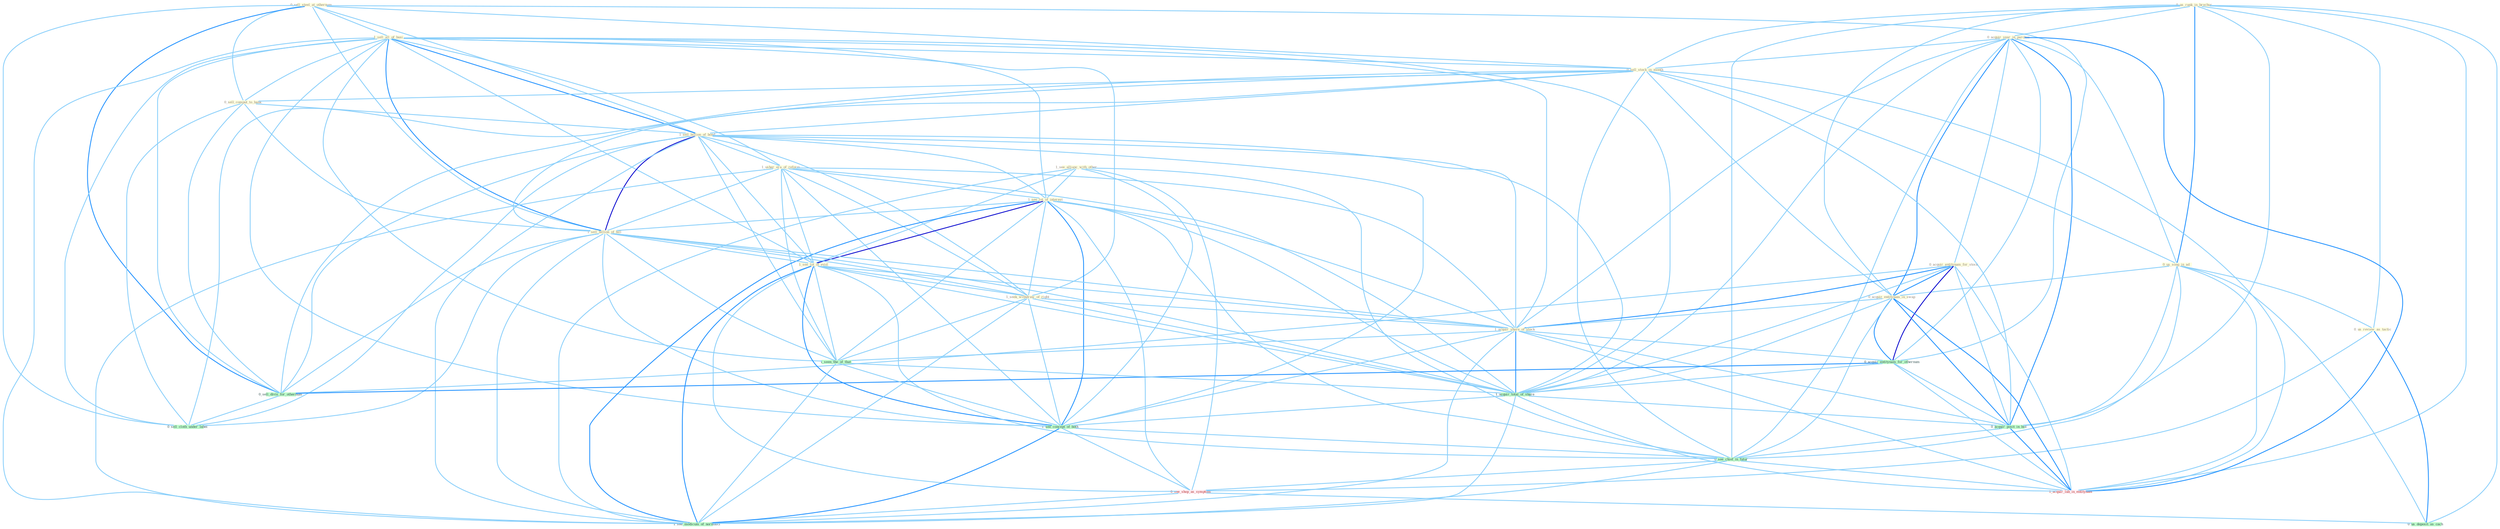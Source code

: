 Graph G{ 
    node
    [shape=polygon,style=filled,width=.5,height=.06,color="#BDFCC9",fixedsize=true,fontsize=4,
    fontcolor="#2f4f4f"];
    {node
    [color="#ffffe0", fontcolor="#8b7d6b"] "0_sell_steel_at_othernum " "1_sell_all_of_busi " "0_us_rank_in_brochur " "0_acquir_year_in_purchas " "1_see_allianc_with_other " "0_sell_stock_in_month " "0_sell_comput_to_bank " "1_sell_billion_of_bond " "0_us_song_in_ad " "1_usher_era_of_reform " "0_acquir_entitynam_for_stock " "1_see_lot_of_interest " "1_sell_billion_of_bill " "0_us_review_as_tactic " "0_acquir_entitynam_in_swap " "1_see_lot_of_evid " "1_seek_withdraw_of_right " "1_acquir_share_of_stock "}
{node [color="#fff0f5", fontcolor="#b22222"] "0_see_shop_as_symptom " "1_acquir_lab_in_entitynam "}
edge [color="#B0E2FF"];

	"0_sell_steel_at_othernum " -- "1_sell_all_of_busi " [w="1", color="#87cefa" ];
	"0_sell_steel_at_othernum " -- "0_sell_stock_in_month " [w="1", color="#87cefa" ];
	"0_sell_steel_at_othernum " -- "0_sell_comput_to_bank " [w="1", color="#87cefa" ];
	"0_sell_steel_at_othernum " -- "1_sell_billion_of_bond " [w="1", color="#87cefa" ];
	"0_sell_steel_at_othernum " -- "1_sell_billion_of_bill " [w="1", color="#87cefa" ];
	"0_sell_steel_at_othernum " -- "0_acquir_entitynam_for_othernum " [w="1", color="#87cefa" ];
	"0_sell_steel_at_othernum " -- "0_sell_divis_for_othernum " [w="2", color="#1e90ff" , len=0.8];
	"0_sell_steel_at_othernum " -- "0_sell_cloth_under_label " [w="1", color="#87cefa" ];
	"1_sell_all_of_busi " -- "0_sell_stock_in_month " [w="1", color="#87cefa" ];
	"1_sell_all_of_busi " -- "0_sell_comput_to_bank " [w="1", color="#87cefa" ];
	"1_sell_all_of_busi " -- "1_sell_billion_of_bond " [w="2", color="#1e90ff" , len=0.8];
	"1_sell_all_of_busi " -- "1_usher_era_of_reform " [w="1", color="#87cefa" ];
	"1_sell_all_of_busi " -- "1_see_lot_of_interest " [w="1", color="#87cefa" ];
	"1_sell_all_of_busi " -- "1_sell_billion_of_bill " [w="2", color="#1e90ff" , len=0.8];
	"1_sell_all_of_busi " -- "1_see_lot_of_evid " [w="1", color="#87cefa" ];
	"1_sell_all_of_busi " -- "1_seek_withdraw_of_right " [w="1", color="#87cefa" ];
	"1_sell_all_of_busi " -- "1_acquir_share_of_stock " [w="1", color="#87cefa" ];
	"1_sell_all_of_busi " -- "1_seen_the_of_that " [w="1", color="#87cefa" ];
	"1_sell_all_of_busi " -- "0_sell_divis_for_othernum " [w="1", color="#87cefa" ];
	"1_sell_all_of_busi " -- "1_acquir_total_of_share " [w="1", color="#87cefa" ];
	"1_sell_all_of_busi " -- "0_sell_cloth_under_label " [w="1", color="#87cefa" ];
	"1_sell_all_of_busi " -- "1_see_concept_of_both " [w="1", color="#87cefa" ];
	"1_sell_all_of_busi " -- "1_see_modicum_of_normalci " [w="1", color="#87cefa" ];
	"0_us_rank_in_brochur " -- "0_acquir_year_in_purchas " [w="1", color="#87cefa" ];
	"0_us_rank_in_brochur " -- "0_sell_stock_in_month " [w="1", color="#87cefa" ];
	"0_us_rank_in_brochur " -- "0_us_song_in_ad " [w="2", color="#1e90ff" , len=0.8];
	"0_us_rank_in_brochur " -- "0_us_review_as_tactic " [w="1", color="#87cefa" ];
	"0_us_rank_in_brochur " -- "0_acquir_entitynam_in_swap " [w="1", color="#87cefa" ];
	"0_us_rank_in_brochur " -- "0_acquir_posit_in_bid " [w="1", color="#87cefa" ];
	"0_us_rank_in_brochur " -- "0_see_chief_in_futur " [w="1", color="#87cefa" ];
	"0_us_rank_in_brochur " -- "1_acquir_lab_in_entitynam " [w="1", color="#87cefa" ];
	"0_us_rank_in_brochur " -- "0_us_deposit_as_cach " [w="1", color="#87cefa" ];
	"0_acquir_year_in_purchas " -- "0_sell_stock_in_month " [w="1", color="#87cefa" ];
	"0_acquir_year_in_purchas " -- "0_us_song_in_ad " [w="1", color="#87cefa" ];
	"0_acquir_year_in_purchas " -- "0_acquir_entitynam_for_stock " [w="1", color="#87cefa" ];
	"0_acquir_year_in_purchas " -- "0_acquir_entitynam_in_swap " [w="2", color="#1e90ff" , len=0.8];
	"0_acquir_year_in_purchas " -- "1_acquir_share_of_stock " [w="1", color="#87cefa" ];
	"0_acquir_year_in_purchas " -- "0_acquir_entitynam_for_othernum " [w="1", color="#87cefa" ];
	"0_acquir_year_in_purchas " -- "1_acquir_total_of_share " [w="1", color="#87cefa" ];
	"0_acquir_year_in_purchas " -- "0_acquir_posit_in_bid " [w="2", color="#1e90ff" , len=0.8];
	"0_acquir_year_in_purchas " -- "0_see_chief_in_futur " [w="1", color="#87cefa" ];
	"0_acquir_year_in_purchas " -- "1_acquir_lab_in_entitynam " [w="2", color="#1e90ff" , len=0.8];
	"1_see_allianc_with_other " -- "1_see_lot_of_interest " [w="1", color="#87cefa" ];
	"1_see_allianc_with_other " -- "1_see_lot_of_evid " [w="1", color="#87cefa" ];
	"1_see_allianc_with_other " -- "1_see_concept_of_both " [w="1", color="#87cefa" ];
	"1_see_allianc_with_other " -- "0_see_chief_in_futur " [w="1", color="#87cefa" ];
	"1_see_allianc_with_other " -- "0_see_shop_as_symptom " [w="1", color="#87cefa" ];
	"1_see_allianc_with_other " -- "1_see_modicum_of_normalci " [w="1", color="#87cefa" ];
	"0_sell_stock_in_month " -- "0_sell_comput_to_bank " [w="1", color="#87cefa" ];
	"0_sell_stock_in_month " -- "1_sell_billion_of_bond " [w="1", color="#87cefa" ];
	"0_sell_stock_in_month " -- "0_us_song_in_ad " [w="1", color="#87cefa" ];
	"0_sell_stock_in_month " -- "1_sell_billion_of_bill " [w="1", color="#87cefa" ];
	"0_sell_stock_in_month " -- "0_acquir_entitynam_in_swap " [w="1", color="#87cefa" ];
	"0_sell_stock_in_month " -- "0_sell_divis_for_othernum " [w="1", color="#87cefa" ];
	"0_sell_stock_in_month " -- "0_sell_cloth_under_label " [w="1", color="#87cefa" ];
	"0_sell_stock_in_month " -- "0_acquir_posit_in_bid " [w="1", color="#87cefa" ];
	"0_sell_stock_in_month " -- "0_see_chief_in_futur " [w="1", color="#87cefa" ];
	"0_sell_stock_in_month " -- "1_acquir_lab_in_entitynam " [w="1", color="#87cefa" ];
	"0_sell_comput_to_bank " -- "1_sell_billion_of_bond " [w="1", color="#87cefa" ];
	"0_sell_comput_to_bank " -- "1_sell_billion_of_bill " [w="1", color="#87cefa" ];
	"0_sell_comput_to_bank " -- "0_sell_divis_for_othernum " [w="1", color="#87cefa" ];
	"0_sell_comput_to_bank " -- "0_sell_cloth_under_label " [w="1", color="#87cefa" ];
	"1_sell_billion_of_bond " -- "1_usher_era_of_reform " [w="1", color="#87cefa" ];
	"1_sell_billion_of_bond " -- "1_see_lot_of_interest " [w="1", color="#87cefa" ];
	"1_sell_billion_of_bond " -- "1_sell_billion_of_bill " [w="3", color="#0000cd" , len=0.6];
	"1_sell_billion_of_bond " -- "1_see_lot_of_evid " [w="1", color="#87cefa" ];
	"1_sell_billion_of_bond " -- "1_seek_withdraw_of_right " [w="1", color="#87cefa" ];
	"1_sell_billion_of_bond " -- "1_acquir_share_of_stock " [w="1", color="#87cefa" ];
	"1_sell_billion_of_bond " -- "1_seen_the_of_that " [w="1", color="#87cefa" ];
	"1_sell_billion_of_bond " -- "0_sell_divis_for_othernum " [w="1", color="#87cefa" ];
	"1_sell_billion_of_bond " -- "1_acquir_total_of_share " [w="1", color="#87cefa" ];
	"1_sell_billion_of_bond " -- "0_sell_cloth_under_label " [w="1", color="#87cefa" ];
	"1_sell_billion_of_bond " -- "1_see_concept_of_both " [w="1", color="#87cefa" ];
	"1_sell_billion_of_bond " -- "1_see_modicum_of_normalci " [w="1", color="#87cefa" ];
	"0_us_song_in_ad " -- "0_us_review_as_tactic " [w="1", color="#87cefa" ];
	"0_us_song_in_ad " -- "0_acquir_entitynam_in_swap " [w="1", color="#87cefa" ];
	"0_us_song_in_ad " -- "0_acquir_posit_in_bid " [w="1", color="#87cefa" ];
	"0_us_song_in_ad " -- "0_see_chief_in_futur " [w="1", color="#87cefa" ];
	"0_us_song_in_ad " -- "1_acquir_lab_in_entitynam " [w="1", color="#87cefa" ];
	"0_us_song_in_ad " -- "0_us_deposit_as_cach " [w="1", color="#87cefa" ];
	"1_usher_era_of_reform " -- "1_see_lot_of_interest " [w="1", color="#87cefa" ];
	"1_usher_era_of_reform " -- "1_sell_billion_of_bill " [w="1", color="#87cefa" ];
	"1_usher_era_of_reform " -- "1_see_lot_of_evid " [w="1", color="#87cefa" ];
	"1_usher_era_of_reform " -- "1_seek_withdraw_of_right " [w="1", color="#87cefa" ];
	"1_usher_era_of_reform " -- "1_acquir_share_of_stock " [w="1", color="#87cefa" ];
	"1_usher_era_of_reform " -- "1_seen_the_of_that " [w="1", color="#87cefa" ];
	"1_usher_era_of_reform " -- "1_acquir_total_of_share " [w="1", color="#87cefa" ];
	"1_usher_era_of_reform " -- "1_see_concept_of_both " [w="1", color="#87cefa" ];
	"1_usher_era_of_reform " -- "1_see_modicum_of_normalci " [w="1", color="#87cefa" ];
	"0_acquir_entitynam_for_stock " -- "0_acquir_entitynam_in_swap " [w="2", color="#1e90ff" , len=0.8];
	"0_acquir_entitynam_for_stock " -- "1_acquir_share_of_stock " [w="2", color="#1e90ff" , len=0.8];
	"0_acquir_entitynam_for_stock " -- "0_acquir_entitynam_for_othernum " [w="3", color="#0000cd" , len=0.6];
	"0_acquir_entitynam_for_stock " -- "0_sell_divis_for_othernum " [w="1", color="#87cefa" ];
	"0_acquir_entitynam_for_stock " -- "1_acquir_total_of_share " [w="1", color="#87cefa" ];
	"0_acquir_entitynam_for_stock " -- "0_acquir_posit_in_bid " [w="1", color="#87cefa" ];
	"0_acquir_entitynam_for_stock " -- "1_acquir_lab_in_entitynam " [w="1", color="#87cefa" ];
	"1_see_lot_of_interest " -- "1_sell_billion_of_bill " [w="1", color="#87cefa" ];
	"1_see_lot_of_interest " -- "1_see_lot_of_evid " [w="3", color="#0000cd" , len=0.6];
	"1_see_lot_of_interest " -- "1_seek_withdraw_of_right " [w="1", color="#87cefa" ];
	"1_see_lot_of_interest " -- "1_acquir_share_of_stock " [w="1", color="#87cefa" ];
	"1_see_lot_of_interest " -- "1_seen_the_of_that " [w="1", color="#87cefa" ];
	"1_see_lot_of_interest " -- "1_acquir_total_of_share " [w="1", color="#87cefa" ];
	"1_see_lot_of_interest " -- "1_see_concept_of_both " [w="2", color="#1e90ff" , len=0.8];
	"1_see_lot_of_interest " -- "0_see_chief_in_futur " [w="1", color="#87cefa" ];
	"1_see_lot_of_interest " -- "0_see_shop_as_symptom " [w="1", color="#87cefa" ];
	"1_see_lot_of_interest " -- "1_see_modicum_of_normalci " [w="2", color="#1e90ff" , len=0.8];
	"1_sell_billion_of_bill " -- "1_see_lot_of_evid " [w="1", color="#87cefa" ];
	"1_sell_billion_of_bill " -- "1_seek_withdraw_of_right " [w="1", color="#87cefa" ];
	"1_sell_billion_of_bill " -- "1_acquir_share_of_stock " [w="1", color="#87cefa" ];
	"1_sell_billion_of_bill " -- "1_seen_the_of_that " [w="1", color="#87cefa" ];
	"1_sell_billion_of_bill " -- "0_sell_divis_for_othernum " [w="1", color="#87cefa" ];
	"1_sell_billion_of_bill " -- "1_acquir_total_of_share " [w="1", color="#87cefa" ];
	"1_sell_billion_of_bill " -- "0_sell_cloth_under_label " [w="1", color="#87cefa" ];
	"1_sell_billion_of_bill " -- "1_see_concept_of_both " [w="1", color="#87cefa" ];
	"1_sell_billion_of_bill " -- "1_see_modicum_of_normalci " [w="1", color="#87cefa" ];
	"0_us_review_as_tactic " -- "0_see_shop_as_symptom " [w="1", color="#87cefa" ];
	"0_us_review_as_tactic " -- "0_us_deposit_as_cach " [w="2", color="#1e90ff" , len=0.8];
	"0_acquir_entitynam_in_swap " -- "1_acquir_share_of_stock " [w="1", color="#87cefa" ];
	"0_acquir_entitynam_in_swap " -- "0_acquir_entitynam_for_othernum " [w="2", color="#1e90ff" , len=0.8];
	"0_acquir_entitynam_in_swap " -- "1_acquir_total_of_share " [w="1", color="#87cefa" ];
	"0_acquir_entitynam_in_swap " -- "0_acquir_posit_in_bid " [w="2", color="#1e90ff" , len=0.8];
	"0_acquir_entitynam_in_swap " -- "0_see_chief_in_futur " [w="1", color="#87cefa" ];
	"0_acquir_entitynam_in_swap " -- "1_acquir_lab_in_entitynam " [w="2", color="#1e90ff" , len=0.8];
	"1_see_lot_of_evid " -- "1_seek_withdraw_of_right " [w="1", color="#87cefa" ];
	"1_see_lot_of_evid " -- "1_acquir_share_of_stock " [w="1", color="#87cefa" ];
	"1_see_lot_of_evid " -- "1_seen_the_of_that " [w="1", color="#87cefa" ];
	"1_see_lot_of_evid " -- "1_acquir_total_of_share " [w="1", color="#87cefa" ];
	"1_see_lot_of_evid " -- "1_see_concept_of_both " [w="2", color="#1e90ff" , len=0.8];
	"1_see_lot_of_evid " -- "0_see_chief_in_futur " [w="1", color="#87cefa" ];
	"1_see_lot_of_evid " -- "0_see_shop_as_symptom " [w="1", color="#87cefa" ];
	"1_see_lot_of_evid " -- "1_see_modicum_of_normalci " [w="2", color="#1e90ff" , len=0.8];
	"1_seek_withdraw_of_right " -- "1_acquir_share_of_stock " [w="1", color="#87cefa" ];
	"1_seek_withdraw_of_right " -- "1_seen_the_of_that " [w="1", color="#87cefa" ];
	"1_seek_withdraw_of_right " -- "1_acquir_total_of_share " [w="1", color="#87cefa" ];
	"1_seek_withdraw_of_right " -- "1_see_concept_of_both " [w="1", color="#87cefa" ];
	"1_seek_withdraw_of_right " -- "1_see_modicum_of_normalci " [w="1", color="#87cefa" ];
	"1_acquir_share_of_stock " -- "0_acquir_entitynam_for_othernum " [w="1", color="#87cefa" ];
	"1_acquir_share_of_stock " -- "1_seen_the_of_that " [w="1", color="#87cefa" ];
	"1_acquir_share_of_stock " -- "1_acquir_total_of_share " [w="2", color="#1e90ff" , len=0.8];
	"1_acquir_share_of_stock " -- "0_acquir_posit_in_bid " [w="1", color="#87cefa" ];
	"1_acquir_share_of_stock " -- "1_see_concept_of_both " [w="1", color="#87cefa" ];
	"1_acquir_share_of_stock " -- "1_acquir_lab_in_entitynam " [w="1", color="#87cefa" ];
	"1_acquir_share_of_stock " -- "1_see_modicum_of_normalci " [w="1", color="#87cefa" ];
	"0_acquir_entitynam_for_othernum " -- "0_sell_divis_for_othernum " [w="2", color="#1e90ff" , len=0.8];
	"0_acquir_entitynam_for_othernum " -- "1_acquir_total_of_share " [w="1", color="#87cefa" ];
	"0_acquir_entitynam_for_othernum " -- "0_acquir_posit_in_bid " [w="1", color="#87cefa" ];
	"0_acquir_entitynam_for_othernum " -- "1_acquir_lab_in_entitynam " [w="1", color="#87cefa" ];
	"1_seen_the_of_that " -- "1_acquir_total_of_share " [w="1", color="#87cefa" ];
	"1_seen_the_of_that " -- "1_see_concept_of_both " [w="1", color="#87cefa" ];
	"1_seen_the_of_that " -- "1_see_modicum_of_normalci " [w="1", color="#87cefa" ];
	"0_sell_divis_for_othernum " -- "0_sell_cloth_under_label " [w="1", color="#87cefa" ];
	"1_acquir_total_of_share " -- "0_acquir_posit_in_bid " [w="1", color="#87cefa" ];
	"1_acquir_total_of_share " -- "1_see_concept_of_both " [w="1", color="#87cefa" ];
	"1_acquir_total_of_share " -- "1_acquir_lab_in_entitynam " [w="1", color="#87cefa" ];
	"1_acquir_total_of_share " -- "1_see_modicum_of_normalci " [w="1", color="#87cefa" ];
	"0_acquir_posit_in_bid " -- "0_see_chief_in_futur " [w="1", color="#87cefa" ];
	"0_acquir_posit_in_bid " -- "1_acquir_lab_in_entitynam " [w="2", color="#1e90ff" , len=0.8];
	"1_see_concept_of_both " -- "0_see_chief_in_futur " [w="1", color="#87cefa" ];
	"1_see_concept_of_both " -- "0_see_shop_as_symptom " [w="1", color="#87cefa" ];
	"1_see_concept_of_both " -- "1_see_modicum_of_normalci " [w="2", color="#1e90ff" , len=0.8];
	"0_see_chief_in_futur " -- "0_see_shop_as_symptom " [w="1", color="#87cefa" ];
	"0_see_chief_in_futur " -- "1_acquir_lab_in_entitynam " [w="1", color="#87cefa" ];
	"0_see_chief_in_futur " -- "1_see_modicum_of_normalci " [w="1", color="#87cefa" ];
	"0_see_shop_as_symptom " -- "0_us_deposit_as_cach " [w="1", color="#87cefa" ];
	"0_see_shop_as_symptom " -- "1_see_modicum_of_normalci " [w="1", color="#87cefa" ];
}